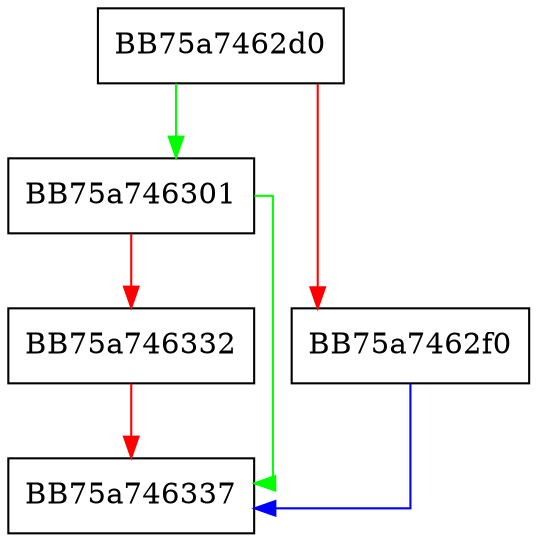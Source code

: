 digraph GetVersionStringIterator {
  node [shape="box"];
  graph [splines=ortho];
  BB75a7462d0 -> BB75a746301 [color="green"];
  BB75a7462d0 -> BB75a7462f0 [color="red"];
  BB75a7462f0 -> BB75a746337 [color="blue"];
  BB75a746301 -> BB75a746337 [color="green"];
  BB75a746301 -> BB75a746332 [color="red"];
  BB75a746332 -> BB75a746337 [color="red"];
}